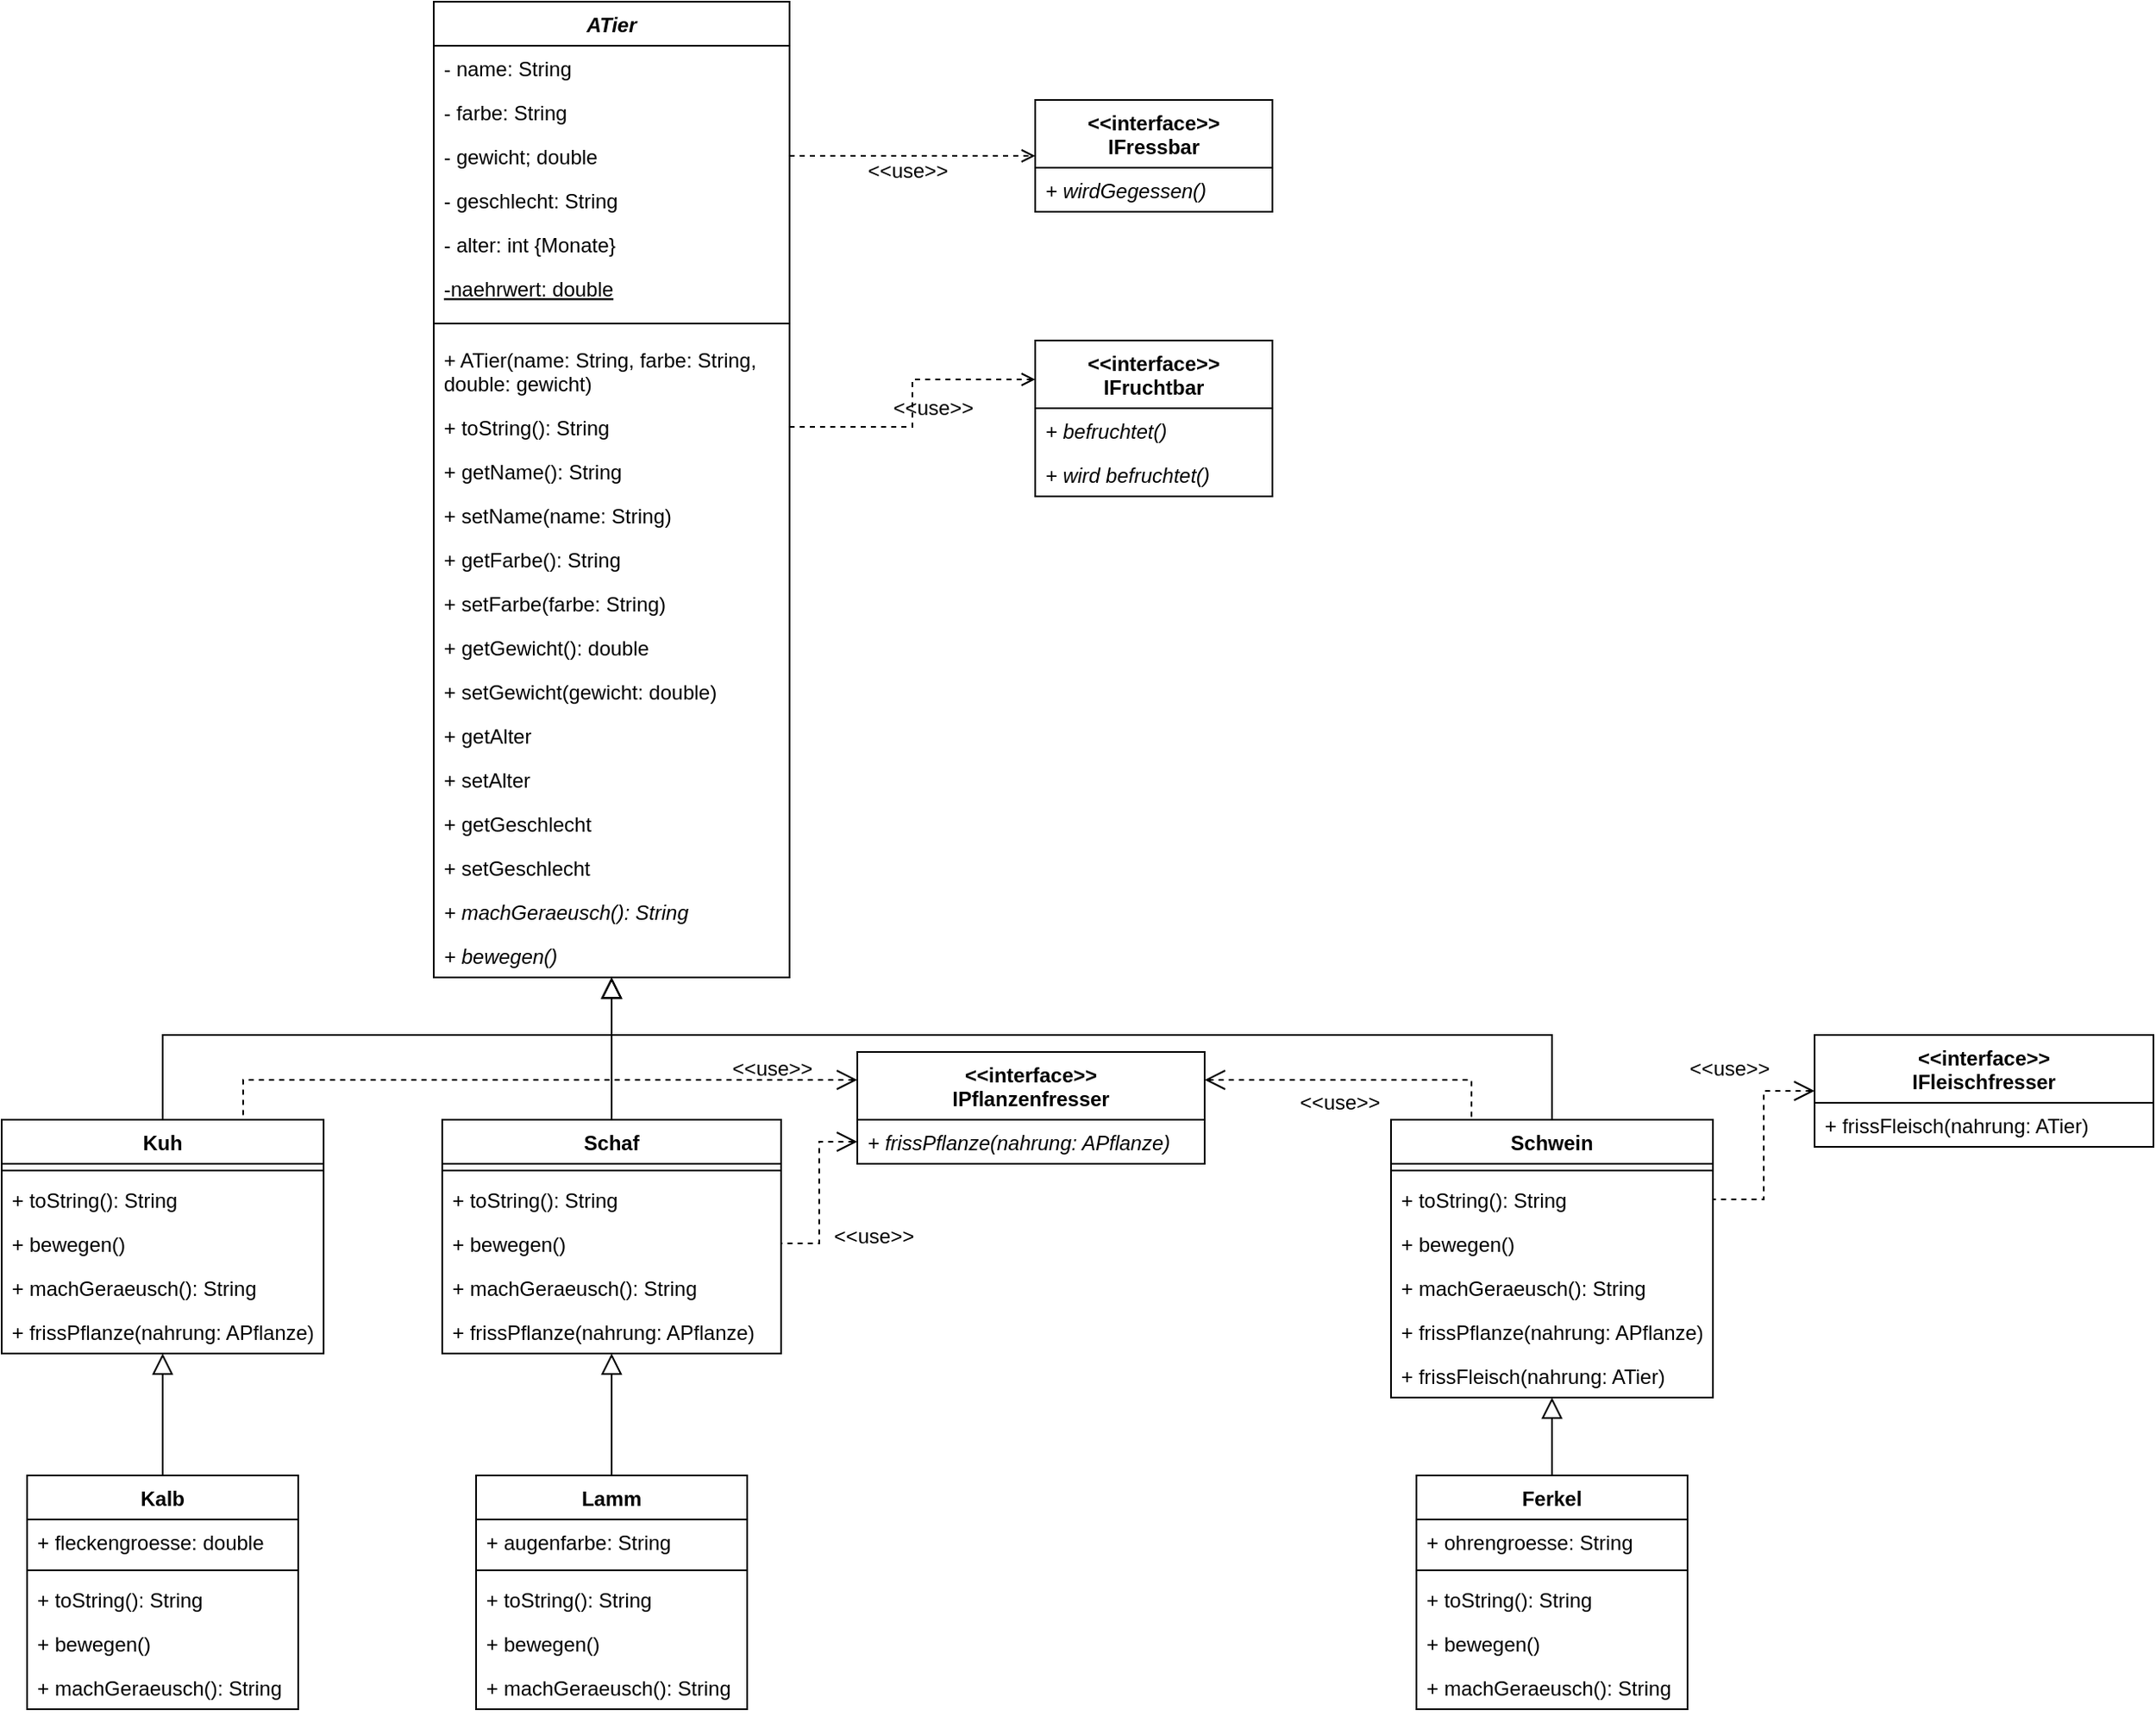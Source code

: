 <mxfile version="14.6.13" type="device"><diagram id="C5RBs43oDa-KdzZeNtuy" name="Page-1"><mxGraphModel dx="1704" dy="887" grid="1" gridSize="10" guides="1" tooltips="1" connect="1" arrows="1" fold="1" page="1" pageScale="1" pageWidth="827" pageHeight="1169" math="0" shadow="0"><root><mxCell id="WIyWlLk6GJQsqaUBKTNV-0"/><mxCell id="WIyWlLk6GJQsqaUBKTNV-1" parent="WIyWlLk6GJQsqaUBKTNV-0"/><mxCell id="WEeNsq05PWGYkPG2iJ1e-18" style="edgeStyle=orthogonalEdgeStyle;rounded=0;orthogonalLoop=1;jettySize=auto;html=1;exitX=0.5;exitY=1;exitDx=0;exitDy=0;startSize=10;endArrow=none;endFill=0;startArrow=block;startFill=0;" parent="WIyWlLk6GJQsqaUBKTNV-1" source="zkfFHV4jXpPFQw0GAbJ--0" target="zkfFHV4jXpPFQw0GAbJ--6" edge="1"><mxGeometry relative="1" as="geometry"/></mxCell><mxCell id="WEeNsq05PWGYkPG2iJ1e-19" style="edgeStyle=orthogonalEdgeStyle;rounded=0;orthogonalLoop=1;jettySize=auto;html=1;exitX=0.5;exitY=1;exitDx=0;exitDy=0;entryX=0.5;entryY=0;entryDx=0;entryDy=0;startArrow=block;startFill=0;startSize=10;endArrow=none;endFill=0;" parent="WIyWlLk6GJQsqaUBKTNV-1" source="zkfFHV4jXpPFQw0GAbJ--0" target="WEeNsq05PWGYkPG2iJ1e-0" edge="1"><mxGeometry relative="1" as="geometry"><Array as="points"><mxPoint x="300" y="630"/><mxPoint x="90" y="630"/></Array></mxGeometry></mxCell><mxCell id="WEeNsq05PWGYkPG2iJ1e-20" style="edgeStyle=orthogonalEdgeStyle;rounded=0;orthogonalLoop=1;jettySize=auto;html=1;exitX=0.5;exitY=1;exitDx=0;exitDy=0;entryX=0.5;entryY=0;entryDx=0;entryDy=0;startArrow=block;startFill=0;startSize=10;endArrow=none;endFill=0;" parent="WIyWlLk6GJQsqaUBKTNV-1" source="zkfFHV4jXpPFQw0GAbJ--0" target="zkfFHV4jXpPFQw0GAbJ--13" edge="1"><mxGeometry relative="1" as="geometry"><Array as="points"><mxPoint x="300" y="630"/><mxPoint x="820" y="630"/></Array></mxGeometry></mxCell><mxCell id="zkfFHV4jXpPFQw0GAbJ--0" value="ATier" style="swimlane;fontStyle=3;align=center;verticalAlign=top;childLayout=stackLayout;horizontal=1;startSize=26;horizontalStack=0;resizeParent=1;resizeLast=0;collapsible=1;marginBottom=0;rounded=0;shadow=0;strokeWidth=1;" parent="WIyWlLk6GJQsqaUBKTNV-1" vertex="1"><mxGeometry x="175" y="20" width="210" height="576" as="geometry"><mxRectangle x="230" y="140" width="160" height="26" as="alternateBounds"/></mxGeometry></mxCell><mxCell id="WEeNsq05PWGYkPG2iJ1e-23" value="- name: String" style="text;strokeColor=none;fillColor=none;align=left;verticalAlign=top;spacingLeft=4;spacingRight=4;overflow=hidden;rotatable=0;points=[[0,0.5],[1,0.5]];portConstraint=eastwest;" parent="zkfFHV4jXpPFQw0GAbJ--0" vertex="1"><mxGeometry y="26" width="210" height="26" as="geometry"/></mxCell><mxCell id="WEeNsq05PWGYkPG2iJ1e-25" value="- farbe: String" style="text;strokeColor=none;fillColor=none;align=left;verticalAlign=top;spacingLeft=4;spacingRight=4;overflow=hidden;rotatable=0;points=[[0,0.5],[1,0.5]];portConstraint=eastwest;" parent="zkfFHV4jXpPFQw0GAbJ--0" vertex="1"><mxGeometry y="52" width="210" height="26" as="geometry"/></mxCell><mxCell id="WEeNsq05PWGYkPG2iJ1e-26" value="- gewicht; double" style="text;strokeColor=none;fillColor=none;align=left;verticalAlign=top;spacingLeft=4;spacingRight=4;overflow=hidden;rotatable=0;points=[[0,0.5],[1,0.5]];portConstraint=eastwest;" parent="zkfFHV4jXpPFQw0GAbJ--0" vertex="1"><mxGeometry y="78" width="210" height="26" as="geometry"/></mxCell><mxCell id="WEeNsq05PWGYkPG2iJ1e-35" value="- geschlecht: String" style="text;strokeColor=none;fillColor=none;align=left;verticalAlign=top;spacingLeft=4;spacingRight=4;overflow=hidden;rotatable=0;points=[[0,0.5],[1,0.5]];portConstraint=eastwest;" parent="zkfFHV4jXpPFQw0GAbJ--0" vertex="1"><mxGeometry y="104" width="210" height="26" as="geometry"/></mxCell><mxCell id="WEeNsq05PWGYkPG2iJ1e-37" value="- alter: int {Monate}" style="text;strokeColor=none;fillColor=none;align=left;verticalAlign=top;spacingLeft=4;spacingRight=4;overflow=hidden;rotatable=0;points=[[0,0.5],[1,0.5]];portConstraint=eastwest;" parent="zkfFHV4jXpPFQw0GAbJ--0" vertex="1"><mxGeometry y="130" width="210" height="26" as="geometry"/></mxCell><mxCell id="SPVcimPbWaKS9jgLHyoQ-0" value="-naehrwert: double" style="text;strokeColor=none;fillColor=none;align=left;verticalAlign=top;spacingLeft=4;spacingRight=4;overflow=hidden;rotatable=0;points=[[0,0.5],[1,0.5]];portConstraint=eastwest;fontStyle=4" vertex="1" parent="zkfFHV4jXpPFQw0GAbJ--0"><mxGeometry y="156" width="210" height="26" as="geometry"/></mxCell><mxCell id="zkfFHV4jXpPFQw0GAbJ--4" value="" style="line;html=1;strokeWidth=1;align=left;verticalAlign=middle;spacingTop=-1;spacingLeft=3;spacingRight=3;rotatable=0;labelPosition=right;points=[];portConstraint=eastwest;" parent="zkfFHV4jXpPFQw0GAbJ--0" vertex="1"><mxGeometry y="182" width="210" height="16" as="geometry"/></mxCell><mxCell id="WEeNsq05PWGYkPG2iJ1e-27" value="+ ATier(name: String, farbe: String,&#10;double: gewicht)" style="text;strokeColor=none;fillColor=none;align=left;verticalAlign=top;spacingLeft=4;spacingRight=4;overflow=hidden;rotatable=0;points=[[0,0.5],[1,0.5]];portConstraint=eastwest;" parent="zkfFHV4jXpPFQw0GAbJ--0" vertex="1"><mxGeometry y="198" width="210" height="40" as="geometry"/></mxCell><mxCell id="WEeNsq05PWGYkPG2iJ1e-36" value="+ toString(): String" style="text;strokeColor=none;fillColor=none;align=left;verticalAlign=top;spacingLeft=4;spacingRight=4;overflow=hidden;rotatable=0;points=[[0,0.5],[1,0.5]];portConstraint=eastwest;" parent="zkfFHV4jXpPFQw0GAbJ--0" vertex="1"><mxGeometry y="238" width="210" height="26" as="geometry"/></mxCell><mxCell id="WEeNsq05PWGYkPG2iJ1e-28" value="+ getName(): String" style="text;strokeColor=none;fillColor=none;align=left;verticalAlign=top;spacingLeft=4;spacingRight=4;overflow=hidden;rotatable=0;points=[[0,0.5],[1,0.5]];portConstraint=eastwest;" parent="zkfFHV4jXpPFQw0GAbJ--0" vertex="1"><mxGeometry y="264" width="210" height="26" as="geometry"/></mxCell><mxCell id="WEeNsq05PWGYkPG2iJ1e-29" value="+ setName(name: String)" style="text;strokeColor=none;fillColor=none;align=left;verticalAlign=top;spacingLeft=4;spacingRight=4;overflow=hidden;rotatable=0;points=[[0,0.5],[1,0.5]];portConstraint=eastwest;" parent="zkfFHV4jXpPFQw0GAbJ--0" vertex="1"><mxGeometry y="290" width="210" height="26" as="geometry"/></mxCell><mxCell id="WEeNsq05PWGYkPG2iJ1e-30" value="+ getFarbe(): String" style="text;strokeColor=none;fillColor=none;align=left;verticalAlign=top;spacingLeft=4;spacingRight=4;overflow=hidden;rotatable=0;points=[[0,0.5],[1,0.5]];portConstraint=eastwest;" parent="zkfFHV4jXpPFQw0GAbJ--0" vertex="1"><mxGeometry y="316" width="210" height="26" as="geometry"/></mxCell><mxCell id="WEeNsq05PWGYkPG2iJ1e-31" value="+ setFarbe(farbe: String)" style="text;strokeColor=none;fillColor=none;align=left;verticalAlign=top;spacingLeft=4;spacingRight=4;overflow=hidden;rotatable=0;points=[[0,0.5],[1,0.5]];portConstraint=eastwest;" parent="zkfFHV4jXpPFQw0GAbJ--0" vertex="1"><mxGeometry y="342" width="210" height="26" as="geometry"/></mxCell><mxCell id="WEeNsq05PWGYkPG2iJ1e-32" value="+ getGewicht(): double" style="text;strokeColor=none;fillColor=none;align=left;verticalAlign=top;spacingLeft=4;spacingRight=4;overflow=hidden;rotatable=0;points=[[0,0.5],[1,0.5]];portConstraint=eastwest;" parent="zkfFHV4jXpPFQw0GAbJ--0" vertex="1"><mxGeometry y="368" width="210" height="26" as="geometry"/></mxCell><mxCell id="WEeNsq05PWGYkPG2iJ1e-33" value="+ setGewicht(gewicht: double)" style="text;strokeColor=none;fillColor=none;align=left;verticalAlign=top;spacingLeft=4;spacingRight=4;overflow=hidden;rotatable=0;points=[[0,0.5],[1,0.5]];portConstraint=eastwest;" parent="zkfFHV4jXpPFQw0GAbJ--0" vertex="1"><mxGeometry y="394" width="210" height="26" as="geometry"/></mxCell><mxCell id="0ydnld7fHH-Uqw6NYy_N-14" value="+ getAlter" style="text;strokeColor=none;fillColor=none;align=left;verticalAlign=top;spacingLeft=4;spacingRight=4;overflow=hidden;rotatable=0;points=[[0,0.5],[1,0.5]];portConstraint=eastwest;" parent="zkfFHV4jXpPFQw0GAbJ--0" vertex="1"><mxGeometry y="420" width="210" height="26" as="geometry"/></mxCell><mxCell id="0ydnld7fHH-Uqw6NYy_N-15" value="+ setAlter" style="text;strokeColor=none;fillColor=none;align=left;verticalAlign=top;spacingLeft=4;spacingRight=4;overflow=hidden;rotatable=0;points=[[0,0.5],[1,0.5]];portConstraint=eastwest;" parent="zkfFHV4jXpPFQw0GAbJ--0" vertex="1"><mxGeometry y="446" width="210" height="26" as="geometry"/></mxCell><mxCell id="0ydnld7fHH-Uqw6NYy_N-16" value="+ getGeschlecht" style="text;strokeColor=none;fillColor=none;align=left;verticalAlign=top;spacingLeft=4;spacingRight=4;overflow=hidden;rotatable=0;points=[[0,0.5],[1,0.5]];portConstraint=eastwest;" parent="zkfFHV4jXpPFQw0GAbJ--0" vertex="1"><mxGeometry y="472" width="210" height="26" as="geometry"/></mxCell><mxCell id="0ydnld7fHH-Uqw6NYy_N-17" value="+ setGeschlecht" style="text;strokeColor=none;fillColor=none;align=left;verticalAlign=top;spacingLeft=4;spacingRight=4;overflow=hidden;rotatable=0;points=[[0,0.5],[1,0.5]];portConstraint=eastwest;" parent="zkfFHV4jXpPFQw0GAbJ--0" vertex="1"><mxGeometry y="498" width="210" height="26" as="geometry"/></mxCell><mxCell id="WEeNsq05PWGYkPG2iJ1e-34" value="+ machGeraeusch(): String" style="text;strokeColor=none;fillColor=none;align=left;verticalAlign=top;spacingLeft=4;spacingRight=4;overflow=hidden;rotatable=0;points=[[0,0.5],[1,0.5]];portConstraint=eastwest;fontStyle=2" parent="zkfFHV4jXpPFQw0GAbJ--0" vertex="1"><mxGeometry y="524" width="210" height="26" as="geometry"/></mxCell><mxCell id="0ydnld7fHH-Uqw6NYy_N-2" value="+ bewegen()" style="text;strokeColor=none;fillColor=none;align=left;verticalAlign=top;spacingLeft=4;spacingRight=4;overflow=hidden;rotatable=0;points=[[0,0.5],[1,0.5]];portConstraint=eastwest;fontStyle=2" parent="zkfFHV4jXpPFQw0GAbJ--0" vertex="1"><mxGeometry y="550" width="210" height="26" as="geometry"/></mxCell><mxCell id="0ydnld7fHH-Uqw6NYy_N-50" style="edgeStyle=orthogonalEdgeStyle;rounded=0;orthogonalLoop=1;jettySize=auto;html=1;entryX=0.5;entryY=0;entryDx=0;entryDy=0;startArrow=block;startFill=0;endArrow=none;endFill=0;startSize=10;" parent="WIyWlLk6GJQsqaUBKTNV-1" source="zkfFHV4jXpPFQw0GAbJ--6" target="0ydnld7fHH-Uqw6NYy_N-36" edge="1"><mxGeometry relative="1" as="geometry"/></mxCell><mxCell id="zkfFHV4jXpPFQw0GAbJ--6" value="Schaf" style="swimlane;fontStyle=1;align=center;verticalAlign=top;childLayout=stackLayout;horizontal=1;startSize=26;horizontalStack=0;resizeParent=1;resizeLast=0;collapsible=1;marginBottom=0;rounded=0;shadow=0;strokeWidth=1;" parent="WIyWlLk6GJQsqaUBKTNV-1" vertex="1"><mxGeometry x="180" y="680" width="200" height="138" as="geometry"><mxRectangle x="130" y="380" width="160" height="26" as="alternateBounds"/></mxGeometry></mxCell><mxCell id="zkfFHV4jXpPFQw0GAbJ--9" value="" style="line;html=1;strokeWidth=1;align=left;verticalAlign=middle;spacingTop=-1;spacingLeft=3;spacingRight=3;rotatable=0;labelPosition=right;points=[];portConstraint=eastwest;" parent="zkfFHV4jXpPFQw0GAbJ--6" vertex="1"><mxGeometry y="26" width="200" height="8" as="geometry"/></mxCell><mxCell id="0ydnld7fHH-Uqw6NYy_N-12" value="+ toString(): String" style="text;strokeColor=none;fillColor=none;align=left;verticalAlign=top;spacingLeft=4;spacingRight=4;overflow=hidden;rotatable=0;points=[[0,0.5],[1,0.5]];portConstraint=eastwest;" parent="zkfFHV4jXpPFQw0GAbJ--6" vertex="1"><mxGeometry y="34" width="200" height="26" as="geometry"/></mxCell><mxCell id="0ydnld7fHH-Uqw6NYy_N-4" value="+ bewegen()" style="text;strokeColor=none;fillColor=none;align=left;verticalAlign=top;spacingLeft=4;spacingRight=4;overflow=hidden;rotatable=0;points=[[0,0.5],[1,0.5]];portConstraint=eastwest;" parent="zkfFHV4jXpPFQw0GAbJ--6" vertex="1"><mxGeometry y="60" width="200" height="26" as="geometry"/></mxCell><mxCell id="0ydnld7fHH-Uqw6NYy_N-9" value="+ machGeraeusch(): String" style="text;strokeColor=none;fillColor=none;align=left;verticalAlign=top;spacingLeft=4;spacingRight=4;overflow=hidden;rotatable=0;points=[[0,0.5],[1,0.5]];portConstraint=eastwest;fontStyle=0" parent="zkfFHV4jXpPFQw0GAbJ--6" vertex="1"><mxGeometry y="86" width="200" height="26" as="geometry"/></mxCell><mxCell id="0ydnld7fHH-Uqw6NYy_N-91" value="+ frissPflanze(nahrung: APflanze)" style="text;strokeColor=none;fillColor=none;align=left;verticalAlign=top;spacingLeft=4;spacingRight=4;overflow=hidden;rotatable=0;points=[[0,0.5],[1,0.5]];portConstraint=eastwest;fontStyle=0" parent="zkfFHV4jXpPFQw0GAbJ--6" vertex="1"><mxGeometry y="112" width="200" height="26" as="geometry"/></mxCell><mxCell id="0ydnld7fHH-Uqw6NYy_N-51" style="edgeStyle=orthogonalEdgeStyle;rounded=0;orthogonalLoop=1;jettySize=auto;html=1;entryX=0.5;entryY=0;entryDx=0;entryDy=0;startArrow=block;startFill=0;endArrow=none;endFill=0;startSize=10;" parent="WIyWlLk6GJQsqaUBKTNV-1" source="zkfFHV4jXpPFQw0GAbJ--13" target="0ydnld7fHH-Uqw6NYy_N-43" edge="1"><mxGeometry relative="1" as="geometry"/></mxCell><mxCell id="zkfFHV4jXpPFQw0GAbJ--13" value="Schwein" style="swimlane;fontStyle=1;align=center;verticalAlign=top;childLayout=stackLayout;horizontal=1;startSize=26;horizontalStack=0;resizeParent=1;resizeLast=0;collapsible=1;marginBottom=0;rounded=0;shadow=0;strokeWidth=1;" parent="WIyWlLk6GJQsqaUBKTNV-1" vertex="1"><mxGeometry x="740" y="680" width="190" height="164" as="geometry"><mxRectangle x="340" y="380" width="170" height="26" as="alternateBounds"/></mxGeometry></mxCell><mxCell id="zkfFHV4jXpPFQw0GAbJ--15" value="" style="line;html=1;strokeWidth=1;align=left;verticalAlign=middle;spacingTop=-1;spacingLeft=3;spacingRight=3;rotatable=0;labelPosition=right;points=[];portConstraint=eastwest;" parent="zkfFHV4jXpPFQw0GAbJ--13" vertex="1"><mxGeometry y="26" width="190" height="8" as="geometry"/></mxCell><mxCell id="0ydnld7fHH-Uqw6NYy_N-13" value="+ toString(): String" style="text;strokeColor=none;fillColor=none;align=left;verticalAlign=top;spacingLeft=4;spacingRight=4;overflow=hidden;rotatable=0;points=[[0,0.5],[1,0.5]];portConstraint=eastwest;" parent="zkfFHV4jXpPFQw0GAbJ--13" vertex="1"><mxGeometry y="34" width="190" height="26" as="geometry"/></mxCell><mxCell id="0ydnld7fHH-Uqw6NYy_N-6" value="+ bewegen()" style="text;strokeColor=none;fillColor=none;align=left;verticalAlign=top;spacingLeft=4;spacingRight=4;overflow=hidden;rotatable=0;points=[[0,0.5],[1,0.5]];portConstraint=eastwest;" parent="zkfFHV4jXpPFQw0GAbJ--13" vertex="1"><mxGeometry y="60" width="190" height="26" as="geometry"/></mxCell><mxCell id="0ydnld7fHH-Uqw6NYy_N-10" value="+ machGeraeusch(): String" style="text;strokeColor=none;fillColor=none;align=left;verticalAlign=top;spacingLeft=4;spacingRight=4;overflow=hidden;rotatable=0;points=[[0,0.5],[1,0.5]];portConstraint=eastwest;fontStyle=0" parent="zkfFHV4jXpPFQw0GAbJ--13" vertex="1"><mxGeometry y="86" width="190" height="26" as="geometry"/></mxCell><mxCell id="0ydnld7fHH-Uqw6NYy_N-97" value="+ frissPflanze(nahrung: APflanze)" style="text;strokeColor=none;fillColor=none;align=left;verticalAlign=top;spacingLeft=4;spacingRight=4;overflow=hidden;rotatable=0;points=[[0,0.5],[1,0.5]];portConstraint=eastwest;fontStyle=0" parent="zkfFHV4jXpPFQw0GAbJ--13" vertex="1"><mxGeometry y="112" width="190" height="26" as="geometry"/></mxCell><mxCell id="0ydnld7fHH-Uqw6NYy_N-80" value="+ frissFleisch(nahrung: ATier)" style="text;strokeColor=none;fillColor=none;align=left;verticalAlign=top;spacingLeft=4;spacingRight=4;overflow=hidden;rotatable=0;points=[[0,0.5],[1,0.5]];portConstraint=eastwest;fontStyle=0" parent="zkfFHV4jXpPFQw0GAbJ--13" vertex="1"><mxGeometry y="138" width="190" height="26" as="geometry"/></mxCell><mxCell id="0ydnld7fHH-Uqw6NYy_N-35" style="edgeStyle=orthogonalEdgeStyle;rounded=0;orthogonalLoop=1;jettySize=auto;html=1;entryX=0.5;entryY=0;entryDx=0;entryDy=0;endArrow=none;endFill=0;startArrow=block;startFill=0;startSize=10;" parent="WIyWlLk6GJQsqaUBKTNV-1" source="WEeNsq05PWGYkPG2iJ1e-0" target="0ydnld7fHH-Uqw6NYy_N-18" edge="1"><mxGeometry relative="1" as="geometry"/></mxCell><mxCell id="WEeNsq05PWGYkPG2iJ1e-0" value="Kuh" style="swimlane;fontStyle=1;align=center;verticalAlign=top;childLayout=stackLayout;horizontal=1;startSize=26;horizontalStack=0;resizeParent=1;resizeParentMax=0;resizeLast=0;collapsible=1;marginBottom=0;" parent="WIyWlLk6GJQsqaUBKTNV-1" vertex="1"><mxGeometry x="-80" y="680" width="190" height="138" as="geometry"><mxRectangle x="10" y="680" width="60" height="26" as="alternateBounds"/></mxGeometry></mxCell><mxCell id="WEeNsq05PWGYkPG2iJ1e-2" value="" style="line;strokeWidth=1;fillColor=none;align=left;verticalAlign=middle;spacingTop=-1;spacingLeft=3;spacingRight=3;rotatable=0;labelPosition=right;points=[];portConstraint=eastwest;" parent="WEeNsq05PWGYkPG2iJ1e-0" vertex="1"><mxGeometry y="26" width="190" height="8" as="geometry"/></mxCell><mxCell id="0ydnld7fHH-Uqw6NYy_N-11" value="+ toString(): String" style="text;strokeColor=none;fillColor=none;align=left;verticalAlign=top;spacingLeft=4;spacingRight=4;overflow=hidden;rotatable=0;points=[[0,0.5],[1,0.5]];portConstraint=eastwest;" parent="WEeNsq05PWGYkPG2iJ1e-0" vertex="1"><mxGeometry y="34" width="190" height="26" as="geometry"/></mxCell><mxCell id="WEeNsq05PWGYkPG2iJ1e-3" value="+ bewegen()" style="text;strokeColor=none;fillColor=none;align=left;verticalAlign=top;spacingLeft=4;spacingRight=4;overflow=hidden;rotatable=0;points=[[0,0.5],[1,0.5]];portConstraint=eastwest;" parent="WEeNsq05PWGYkPG2iJ1e-0" vertex="1"><mxGeometry y="60" width="190" height="26" as="geometry"/></mxCell><mxCell id="0ydnld7fHH-Uqw6NYy_N-8" value="+ machGeraeusch(): String" style="text;strokeColor=none;fillColor=none;align=left;verticalAlign=top;spacingLeft=4;spacingRight=4;overflow=hidden;rotatable=0;points=[[0,0.5],[1,0.5]];portConstraint=eastwest;fontStyle=0" parent="WEeNsq05PWGYkPG2iJ1e-0" vertex="1"><mxGeometry y="86" width="190" height="26" as="geometry"/></mxCell><mxCell id="0ydnld7fHH-Uqw6NYy_N-98" value="+ frissPflanze(nahrung: APflanze)" style="text;strokeColor=none;fillColor=none;align=left;verticalAlign=top;spacingLeft=4;spacingRight=4;overflow=hidden;rotatable=0;points=[[0,0.5],[1,0.5]];portConstraint=eastwest;fontStyle=0" parent="WEeNsq05PWGYkPG2iJ1e-0" vertex="1"><mxGeometry y="112" width="190" height="26" as="geometry"/></mxCell><mxCell id="0ydnld7fHH-Uqw6NYy_N-18" value="Kalb" style="swimlane;fontStyle=1;align=center;verticalAlign=top;childLayout=stackLayout;horizontal=1;startSize=26;horizontalStack=0;resizeParent=1;resizeParentMax=0;resizeLast=0;collapsible=1;marginBottom=0;" parent="WIyWlLk6GJQsqaUBKTNV-1" vertex="1"><mxGeometry x="-65" y="890" width="160" height="138" as="geometry"/></mxCell><mxCell id="0ydnld7fHH-Uqw6NYy_N-19" value="+ fleckengroesse: double" style="text;strokeColor=none;fillColor=none;align=left;verticalAlign=top;spacingLeft=4;spacingRight=4;overflow=hidden;rotatable=0;points=[[0,0.5],[1,0.5]];portConstraint=eastwest;" parent="0ydnld7fHH-Uqw6NYy_N-18" vertex="1"><mxGeometry y="26" width="160" height="26" as="geometry"/></mxCell><mxCell id="0ydnld7fHH-Uqw6NYy_N-20" value="" style="line;strokeWidth=1;fillColor=none;align=left;verticalAlign=middle;spacingTop=-1;spacingLeft=3;spacingRight=3;rotatable=0;labelPosition=right;points=[];portConstraint=eastwest;" parent="0ydnld7fHH-Uqw6NYy_N-18" vertex="1"><mxGeometry y="52" width="160" height="8" as="geometry"/></mxCell><mxCell id="0ydnld7fHH-Uqw6NYy_N-30" value="+ toString(): String" style="text;strokeColor=none;fillColor=none;align=left;verticalAlign=top;spacingLeft=4;spacingRight=4;overflow=hidden;rotatable=0;points=[[0,0.5],[1,0.5]];portConstraint=eastwest;" parent="0ydnld7fHH-Uqw6NYy_N-18" vertex="1"><mxGeometry y="60" width="160" height="26" as="geometry"/></mxCell><mxCell id="0ydnld7fHH-Uqw6NYy_N-32" value="+ bewegen()" style="text;strokeColor=none;fillColor=none;align=left;verticalAlign=top;spacingLeft=4;spacingRight=4;overflow=hidden;rotatable=0;points=[[0,0.5],[1,0.5]];portConstraint=eastwest;" parent="0ydnld7fHH-Uqw6NYy_N-18" vertex="1"><mxGeometry y="86" width="160" height="26" as="geometry"/></mxCell><mxCell id="0ydnld7fHH-Uqw6NYy_N-33" value="+ machGeraeusch(): String" style="text;strokeColor=none;fillColor=none;align=left;verticalAlign=top;spacingLeft=4;spacingRight=4;overflow=hidden;rotatable=0;points=[[0,0.5],[1,0.5]];portConstraint=eastwest;fontStyle=0" parent="0ydnld7fHH-Uqw6NYy_N-18" vertex="1"><mxGeometry y="112" width="160" height="26" as="geometry"/></mxCell><mxCell id="0ydnld7fHH-Uqw6NYy_N-36" value="Lamm" style="swimlane;fontStyle=1;align=center;verticalAlign=top;childLayout=stackLayout;horizontal=1;startSize=26;horizontalStack=0;resizeParent=1;resizeParentMax=0;resizeLast=0;collapsible=1;marginBottom=0;" parent="WIyWlLk6GJQsqaUBKTNV-1" vertex="1"><mxGeometry x="200" y="890" width="160" height="138" as="geometry"/></mxCell><mxCell id="0ydnld7fHH-Uqw6NYy_N-37" value="+ augenfarbe: String" style="text;strokeColor=none;fillColor=none;align=left;verticalAlign=top;spacingLeft=4;spacingRight=4;overflow=hidden;rotatable=0;points=[[0,0.5],[1,0.5]];portConstraint=eastwest;" parent="0ydnld7fHH-Uqw6NYy_N-36" vertex="1"><mxGeometry y="26" width="160" height="26" as="geometry"/></mxCell><mxCell id="0ydnld7fHH-Uqw6NYy_N-38" value="" style="line;strokeWidth=1;fillColor=none;align=left;verticalAlign=middle;spacingTop=-1;spacingLeft=3;spacingRight=3;rotatable=0;labelPosition=right;points=[];portConstraint=eastwest;" parent="0ydnld7fHH-Uqw6NYy_N-36" vertex="1"><mxGeometry y="52" width="160" height="8" as="geometry"/></mxCell><mxCell id="0ydnld7fHH-Uqw6NYy_N-39" value="+ toString(): String" style="text;strokeColor=none;fillColor=none;align=left;verticalAlign=top;spacingLeft=4;spacingRight=4;overflow=hidden;rotatable=0;points=[[0,0.5],[1,0.5]];portConstraint=eastwest;" parent="0ydnld7fHH-Uqw6NYy_N-36" vertex="1"><mxGeometry y="60" width="160" height="26" as="geometry"/></mxCell><mxCell id="0ydnld7fHH-Uqw6NYy_N-41" value="+ bewegen()" style="text;strokeColor=none;fillColor=none;align=left;verticalAlign=top;spacingLeft=4;spacingRight=4;overflow=hidden;rotatable=0;points=[[0,0.5],[1,0.5]];portConstraint=eastwest;" parent="0ydnld7fHH-Uqw6NYy_N-36" vertex="1"><mxGeometry y="86" width="160" height="26" as="geometry"/></mxCell><mxCell id="0ydnld7fHH-Uqw6NYy_N-42" value="+ machGeraeusch(): String" style="text;strokeColor=none;fillColor=none;align=left;verticalAlign=top;spacingLeft=4;spacingRight=4;overflow=hidden;rotatable=0;points=[[0,0.5],[1,0.5]];portConstraint=eastwest;fontStyle=0" parent="0ydnld7fHH-Uqw6NYy_N-36" vertex="1"><mxGeometry y="112" width="160" height="26" as="geometry"/></mxCell><mxCell id="0ydnld7fHH-Uqw6NYy_N-43" value="Ferkel" style="swimlane;fontStyle=1;align=center;verticalAlign=top;childLayout=stackLayout;horizontal=1;startSize=26;horizontalStack=0;resizeParent=1;resizeParentMax=0;resizeLast=0;collapsible=1;marginBottom=0;" parent="WIyWlLk6GJQsqaUBKTNV-1" vertex="1"><mxGeometry x="755" y="890" width="160" height="138" as="geometry"/></mxCell><mxCell id="0ydnld7fHH-Uqw6NYy_N-44" value="+ ohrengroesse: String" style="text;strokeColor=none;fillColor=none;align=left;verticalAlign=top;spacingLeft=4;spacingRight=4;overflow=hidden;rotatable=0;points=[[0,0.5],[1,0.5]];portConstraint=eastwest;" parent="0ydnld7fHH-Uqw6NYy_N-43" vertex="1"><mxGeometry y="26" width="160" height="26" as="geometry"/></mxCell><mxCell id="0ydnld7fHH-Uqw6NYy_N-45" value="" style="line;strokeWidth=1;fillColor=none;align=left;verticalAlign=middle;spacingTop=-1;spacingLeft=3;spacingRight=3;rotatable=0;labelPosition=right;points=[];portConstraint=eastwest;" parent="0ydnld7fHH-Uqw6NYy_N-43" vertex="1"><mxGeometry y="52" width="160" height="8" as="geometry"/></mxCell><mxCell id="0ydnld7fHH-Uqw6NYy_N-46" value="+ toString(): String" style="text;strokeColor=none;fillColor=none;align=left;verticalAlign=top;spacingLeft=4;spacingRight=4;overflow=hidden;rotatable=0;points=[[0,0.5],[1,0.5]];portConstraint=eastwest;" parent="0ydnld7fHH-Uqw6NYy_N-43" vertex="1"><mxGeometry y="60" width="160" height="26" as="geometry"/></mxCell><mxCell id="0ydnld7fHH-Uqw6NYy_N-48" value="+ bewegen()" style="text;strokeColor=none;fillColor=none;align=left;verticalAlign=top;spacingLeft=4;spacingRight=4;overflow=hidden;rotatable=0;points=[[0,0.5],[1,0.5]];portConstraint=eastwest;" parent="0ydnld7fHH-Uqw6NYy_N-43" vertex="1"><mxGeometry y="86" width="160" height="26" as="geometry"/></mxCell><mxCell id="0ydnld7fHH-Uqw6NYy_N-49" value="+ machGeraeusch(): String" style="text;strokeColor=none;fillColor=none;align=left;verticalAlign=top;spacingLeft=4;spacingRight=4;overflow=hidden;rotatable=0;points=[[0,0.5],[1,0.5]];portConstraint=eastwest;fontStyle=0" parent="0ydnld7fHH-Uqw6NYy_N-43" vertex="1"><mxGeometry y="112" width="160" height="26" as="geometry"/></mxCell><mxCell id="0ydnld7fHH-Uqw6NYy_N-54" value="&amp;lt;&amp;lt;use&amp;gt;&amp;gt;" style="text;html=1;strokeColor=none;fillColor=none;align=center;verticalAlign=middle;whiteSpace=wrap;rounded=0;" parent="WIyWlLk6GJQsqaUBKTNV-1" vertex="1"><mxGeometry x="425" y="110" width="60" height="20" as="geometry"/></mxCell><mxCell id="0ydnld7fHH-Uqw6NYy_N-55" value="&lt;&lt;interface&gt;&gt;&#10;IFressbar" style="swimlane;fontStyle=1;childLayout=stackLayout;horizontal=1;startSize=40;fillColor=none;horizontalStack=0;resizeParent=1;resizeParentMax=0;resizeLast=0;collapsible=1;marginBottom=0;" parent="WIyWlLk6GJQsqaUBKTNV-1" vertex="1"><mxGeometry x="530" y="78" width="140" height="66" as="geometry"/></mxCell><mxCell id="0ydnld7fHH-Uqw6NYy_N-56" value="+ wirdGegessen()" style="text;strokeColor=none;fillColor=none;align=left;verticalAlign=top;spacingLeft=4;spacingRight=4;overflow=hidden;rotatable=0;points=[[0,0.5],[1,0.5]];portConstraint=eastwest;fontStyle=2" parent="0ydnld7fHH-Uqw6NYy_N-55" vertex="1"><mxGeometry y="40" width="140" height="26" as="geometry"/></mxCell><mxCell id="0ydnld7fHH-Uqw6NYy_N-59" style="edgeStyle=orthogonalEdgeStyle;rounded=0;orthogonalLoop=1;jettySize=auto;html=1;exitX=1;exitY=0.5;exitDx=0;exitDy=0;entryX=0;entryY=0.5;entryDx=0;entryDy=0;dashed=1;startArrow=none;startFill=0;endArrow=open;endFill=0;startSize=10;" parent="WIyWlLk6GJQsqaUBKTNV-1" source="WEeNsq05PWGYkPG2iJ1e-26" target="0ydnld7fHH-Uqw6NYy_N-55" edge="1"><mxGeometry relative="1" as="geometry"><mxPoint x="510" y="109" as="targetPoint"/></mxGeometry></mxCell><mxCell id="0ydnld7fHH-Uqw6NYy_N-69" value="&lt;&lt;interface&gt;&gt;&#10;IFruchtbar" style="swimlane;fontStyle=1;childLayout=stackLayout;horizontal=1;startSize=40;fillColor=none;horizontalStack=0;resizeParent=1;resizeParentMax=0;resizeLast=0;collapsible=1;marginBottom=0;" parent="WIyWlLk6GJQsqaUBKTNV-1" vertex="1"><mxGeometry x="530" y="220" width="140" height="92" as="geometry"/></mxCell><mxCell id="0ydnld7fHH-Uqw6NYy_N-70" value="+ befruchtet()" style="text;strokeColor=none;fillColor=none;align=left;verticalAlign=top;spacingLeft=4;spacingRight=4;overflow=hidden;rotatable=0;points=[[0,0.5],[1,0.5]];portConstraint=eastwest;fontStyle=2" parent="0ydnld7fHH-Uqw6NYy_N-69" vertex="1"><mxGeometry y="40" width="140" height="26" as="geometry"/></mxCell><mxCell id="0ydnld7fHH-Uqw6NYy_N-73" value="+ wird befruchtet()" style="text;strokeColor=none;fillColor=none;align=left;verticalAlign=top;spacingLeft=4;spacingRight=4;overflow=hidden;rotatable=0;points=[[0,0.5],[1,0.5]];portConstraint=eastwest;fontStyle=2" parent="0ydnld7fHH-Uqw6NYy_N-69" vertex="1"><mxGeometry y="66" width="140" height="26" as="geometry"/></mxCell><mxCell id="0ydnld7fHH-Uqw6NYy_N-74" style="edgeStyle=orthogonalEdgeStyle;rounded=0;orthogonalLoop=1;jettySize=auto;html=1;exitX=1;exitY=0.5;exitDx=0;exitDy=0;entryX=0;entryY=0.25;entryDx=0;entryDy=0;dashed=1;startArrow=none;startFill=0;endArrow=open;endFill=0;startSize=10;" parent="WIyWlLk6GJQsqaUBKTNV-1" source="WEeNsq05PWGYkPG2iJ1e-36" target="0ydnld7fHH-Uqw6NYy_N-69" edge="1"><mxGeometry relative="1" as="geometry"/></mxCell><mxCell id="0ydnld7fHH-Uqw6NYy_N-75" value="&amp;lt;&amp;lt;use&amp;gt;&amp;gt;" style="text;html=1;strokeColor=none;fillColor=none;align=center;verticalAlign=middle;whiteSpace=wrap;rounded=0;" parent="WIyWlLk6GJQsqaUBKTNV-1" vertex="1"><mxGeometry x="440" y="250" width="60" height="20" as="geometry"/></mxCell><mxCell id="0ydnld7fHH-Uqw6NYy_N-89" style="edgeStyle=orthogonalEdgeStyle;rounded=0;orthogonalLoop=1;jettySize=auto;html=1;exitX=0;exitY=0.5;exitDx=0;exitDy=0;entryX=1;entryY=0.5;entryDx=0;entryDy=0;dashed=1;startArrow=open;startFill=0;endArrow=none;endFill=0;startSize=10;" parent="WIyWlLk6GJQsqaUBKTNV-1" source="0ydnld7fHH-Uqw6NYy_N-76" target="0ydnld7fHH-Uqw6NYy_N-13" edge="1"><mxGeometry relative="1" as="geometry"/></mxCell><mxCell id="0ydnld7fHH-Uqw6NYy_N-76" value="&lt;&lt;interface&gt;&gt;&#10;IFleischfresser" style="swimlane;fontStyle=1;childLayout=stackLayout;horizontal=1;startSize=40;fillColor=none;horizontalStack=0;resizeParent=1;resizeParentMax=0;resizeLast=0;collapsible=1;marginBottom=0;" parent="WIyWlLk6GJQsqaUBKTNV-1" vertex="1"><mxGeometry x="990" y="630" width="200" height="66" as="geometry"/></mxCell><mxCell id="0ydnld7fHH-Uqw6NYy_N-99" value="+ frissFleisch(nahrung: ATier)" style="text;strokeColor=none;fillColor=none;align=left;verticalAlign=top;spacingLeft=4;spacingRight=4;overflow=hidden;rotatable=0;points=[[0,0.5],[1,0.5]];portConstraint=eastwest;fontStyle=0" parent="0ydnld7fHH-Uqw6NYy_N-76" vertex="1"><mxGeometry y="40" width="200" height="26" as="geometry"/></mxCell><mxCell id="0ydnld7fHH-Uqw6NYy_N-83" style="edgeStyle=orthogonalEdgeStyle;rounded=0;orthogonalLoop=1;jettySize=auto;html=1;exitX=0;exitY=0.25;exitDx=0;exitDy=0;entryX=0.75;entryY=0;entryDx=0;entryDy=0;dashed=1;startArrow=open;startFill=0;endArrow=none;endFill=0;startSize=10;" parent="WIyWlLk6GJQsqaUBKTNV-1" source="0ydnld7fHH-Uqw6NYy_N-81" target="WEeNsq05PWGYkPG2iJ1e-0" edge="1"><mxGeometry relative="1" as="geometry"/></mxCell><mxCell id="0ydnld7fHH-Uqw6NYy_N-87" style="edgeStyle=orthogonalEdgeStyle;rounded=0;orthogonalLoop=1;jettySize=auto;html=1;exitX=1;exitY=0.25;exitDx=0;exitDy=0;entryX=0.25;entryY=0;entryDx=0;entryDy=0;dashed=1;startArrow=open;startFill=0;endArrow=none;endFill=0;startSize=10;" parent="WIyWlLk6GJQsqaUBKTNV-1" source="0ydnld7fHH-Uqw6NYy_N-81" target="zkfFHV4jXpPFQw0GAbJ--13" edge="1"><mxGeometry relative="1" as="geometry"><mxPoint x="640" y="656.5" as="sourcePoint"/></mxGeometry></mxCell><mxCell id="0ydnld7fHH-Uqw6NYy_N-81" value="&lt;&lt;interface&gt;&gt;&#10;IPflanzenfresser" style="swimlane;fontStyle=1;childLayout=stackLayout;horizontal=1;startSize=40;fillColor=none;horizontalStack=0;resizeParent=1;resizeParentMax=0;resizeLast=0;collapsible=1;marginBottom=0;" parent="WIyWlLk6GJQsqaUBKTNV-1" vertex="1"><mxGeometry x="425" y="640" width="205" height="66" as="geometry"/></mxCell><mxCell id="0ydnld7fHH-Uqw6NYy_N-82" value="+ frissPflanze(nahrung: APflanze)" style="text;strokeColor=none;fillColor=none;align=left;verticalAlign=top;spacingLeft=4;spacingRight=4;overflow=hidden;rotatable=0;points=[[0,0.5],[1,0.5]];portConstraint=eastwest;fontStyle=2" parent="0ydnld7fHH-Uqw6NYy_N-81" vertex="1"><mxGeometry y="40" width="205" height="26" as="geometry"/></mxCell><mxCell id="0ydnld7fHH-Uqw6NYy_N-84" style="edgeStyle=orthogonalEdgeStyle;rounded=0;orthogonalLoop=1;jettySize=auto;html=1;exitX=0;exitY=0.5;exitDx=0;exitDy=0;entryX=1;entryY=0.5;entryDx=0;entryDy=0;dashed=1;startArrow=open;startFill=0;endArrow=none;endFill=0;startSize=10;" parent="WIyWlLk6GJQsqaUBKTNV-1" source="0ydnld7fHH-Uqw6NYy_N-82" target="0ydnld7fHH-Uqw6NYy_N-4" edge="1"><mxGeometry relative="1" as="geometry"/></mxCell><mxCell id="0ydnld7fHH-Uqw6NYy_N-85" value="&amp;lt;&amp;lt;use&amp;gt;&amp;gt;" style="text;html=1;strokeColor=none;fillColor=none;align=center;verticalAlign=middle;whiteSpace=wrap;rounded=0;" parent="WIyWlLk6GJQsqaUBKTNV-1" vertex="1"><mxGeometry x="405" y="739" width="60" height="20" as="geometry"/></mxCell><mxCell id="0ydnld7fHH-Uqw6NYy_N-86" value="&amp;lt;&amp;lt;use&amp;gt;&amp;gt;" style="text;html=1;strokeColor=none;fillColor=none;align=center;verticalAlign=middle;whiteSpace=wrap;rounded=0;" parent="WIyWlLk6GJQsqaUBKTNV-1" vertex="1"><mxGeometry x="345" y="640" width="60" height="20" as="geometry"/></mxCell><mxCell id="0ydnld7fHH-Uqw6NYy_N-88" value="&amp;lt;&amp;lt;use&amp;gt;&amp;gt;" style="text;html=1;strokeColor=none;fillColor=none;align=center;verticalAlign=middle;whiteSpace=wrap;rounded=0;" parent="WIyWlLk6GJQsqaUBKTNV-1" vertex="1"><mxGeometry x="680" y="660" width="60" height="20" as="geometry"/></mxCell><mxCell id="0ydnld7fHH-Uqw6NYy_N-90" value="&amp;lt;&amp;lt;use&amp;gt;&amp;gt;" style="text;html=1;strokeColor=none;fillColor=none;align=center;verticalAlign=middle;whiteSpace=wrap;rounded=0;" parent="WIyWlLk6GJQsqaUBKTNV-1" vertex="1"><mxGeometry x="910" y="640" width="60" height="20" as="geometry"/></mxCell></root></mxGraphModel></diagram></mxfile>